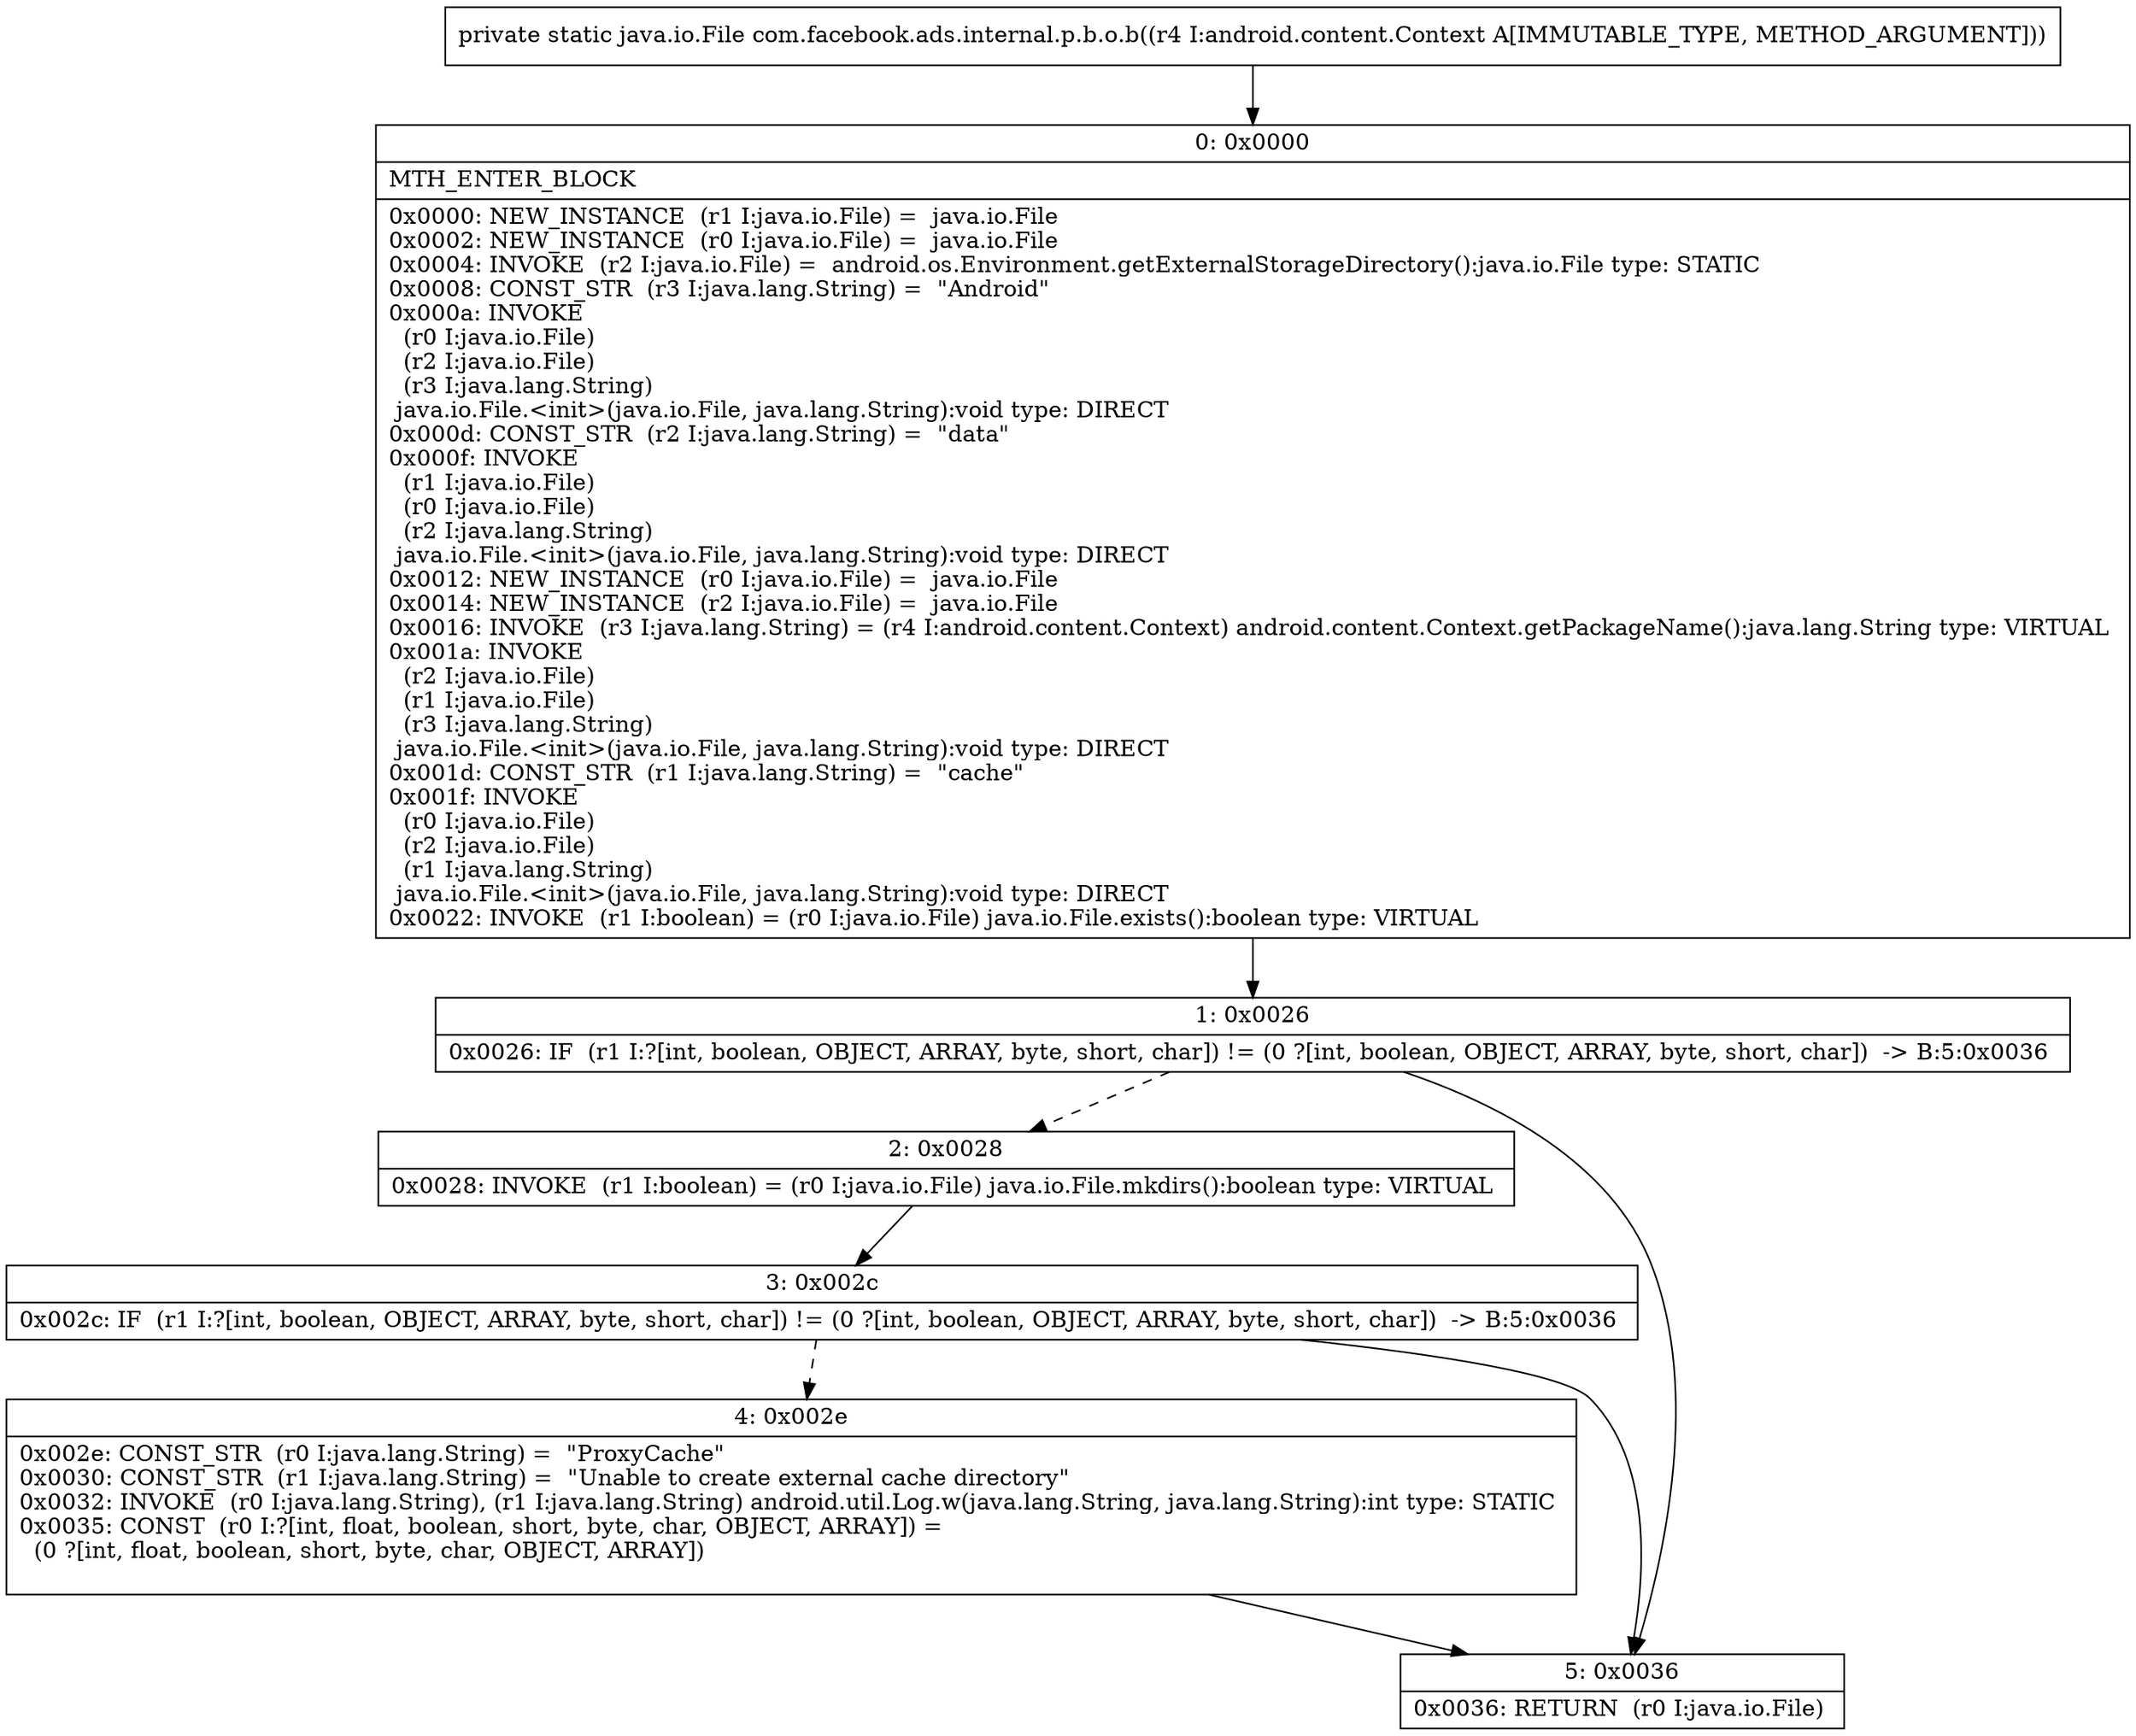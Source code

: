 digraph "CFG forcom.facebook.ads.internal.p.b.o.b(Landroid\/content\/Context;)Ljava\/io\/File;" {
Node_0 [shape=record,label="{0\:\ 0x0000|MTH_ENTER_BLOCK\l|0x0000: NEW_INSTANCE  (r1 I:java.io.File) =  java.io.File \l0x0002: NEW_INSTANCE  (r0 I:java.io.File) =  java.io.File \l0x0004: INVOKE  (r2 I:java.io.File) =  android.os.Environment.getExternalStorageDirectory():java.io.File type: STATIC \l0x0008: CONST_STR  (r3 I:java.lang.String) =  \"Android\" \l0x000a: INVOKE  \l  (r0 I:java.io.File)\l  (r2 I:java.io.File)\l  (r3 I:java.lang.String)\l java.io.File.\<init\>(java.io.File, java.lang.String):void type: DIRECT \l0x000d: CONST_STR  (r2 I:java.lang.String) =  \"data\" \l0x000f: INVOKE  \l  (r1 I:java.io.File)\l  (r0 I:java.io.File)\l  (r2 I:java.lang.String)\l java.io.File.\<init\>(java.io.File, java.lang.String):void type: DIRECT \l0x0012: NEW_INSTANCE  (r0 I:java.io.File) =  java.io.File \l0x0014: NEW_INSTANCE  (r2 I:java.io.File) =  java.io.File \l0x0016: INVOKE  (r3 I:java.lang.String) = (r4 I:android.content.Context) android.content.Context.getPackageName():java.lang.String type: VIRTUAL \l0x001a: INVOKE  \l  (r2 I:java.io.File)\l  (r1 I:java.io.File)\l  (r3 I:java.lang.String)\l java.io.File.\<init\>(java.io.File, java.lang.String):void type: DIRECT \l0x001d: CONST_STR  (r1 I:java.lang.String) =  \"cache\" \l0x001f: INVOKE  \l  (r0 I:java.io.File)\l  (r2 I:java.io.File)\l  (r1 I:java.lang.String)\l java.io.File.\<init\>(java.io.File, java.lang.String):void type: DIRECT \l0x0022: INVOKE  (r1 I:boolean) = (r0 I:java.io.File) java.io.File.exists():boolean type: VIRTUAL \l}"];
Node_1 [shape=record,label="{1\:\ 0x0026|0x0026: IF  (r1 I:?[int, boolean, OBJECT, ARRAY, byte, short, char]) != (0 ?[int, boolean, OBJECT, ARRAY, byte, short, char])  \-\> B:5:0x0036 \l}"];
Node_2 [shape=record,label="{2\:\ 0x0028|0x0028: INVOKE  (r1 I:boolean) = (r0 I:java.io.File) java.io.File.mkdirs():boolean type: VIRTUAL \l}"];
Node_3 [shape=record,label="{3\:\ 0x002c|0x002c: IF  (r1 I:?[int, boolean, OBJECT, ARRAY, byte, short, char]) != (0 ?[int, boolean, OBJECT, ARRAY, byte, short, char])  \-\> B:5:0x0036 \l}"];
Node_4 [shape=record,label="{4\:\ 0x002e|0x002e: CONST_STR  (r0 I:java.lang.String) =  \"ProxyCache\" \l0x0030: CONST_STR  (r1 I:java.lang.String) =  \"Unable to create external cache directory\" \l0x0032: INVOKE  (r0 I:java.lang.String), (r1 I:java.lang.String) android.util.Log.w(java.lang.String, java.lang.String):int type: STATIC \l0x0035: CONST  (r0 I:?[int, float, boolean, short, byte, char, OBJECT, ARRAY]) = \l  (0 ?[int, float, boolean, short, byte, char, OBJECT, ARRAY])\l \l}"];
Node_5 [shape=record,label="{5\:\ 0x0036|0x0036: RETURN  (r0 I:java.io.File) \l}"];
MethodNode[shape=record,label="{private static java.io.File com.facebook.ads.internal.p.b.o.b((r4 I:android.content.Context A[IMMUTABLE_TYPE, METHOD_ARGUMENT])) }"];
MethodNode -> Node_0;
Node_0 -> Node_1;
Node_1 -> Node_2[style=dashed];
Node_1 -> Node_5;
Node_2 -> Node_3;
Node_3 -> Node_4[style=dashed];
Node_3 -> Node_5;
Node_4 -> Node_5;
}

